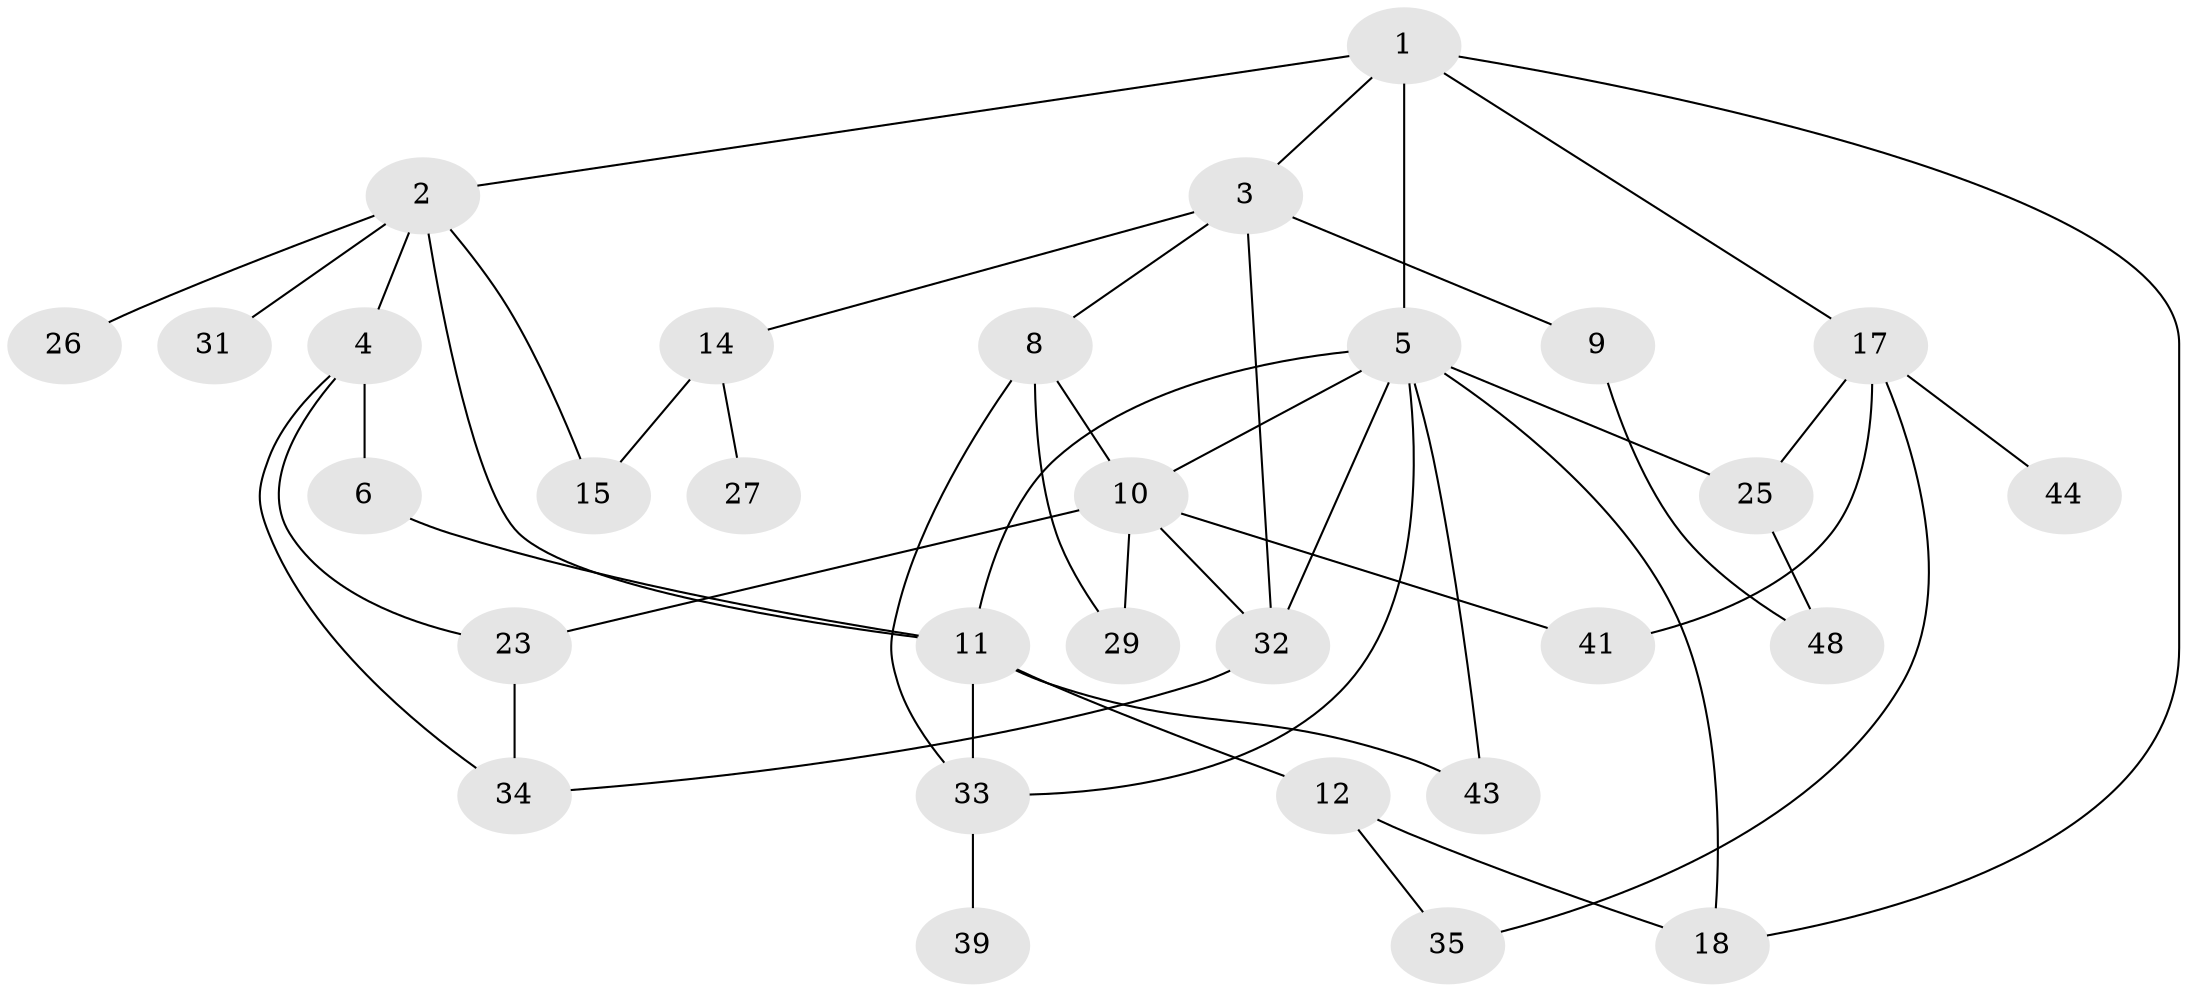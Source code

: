 // original degree distribution, {6: 0.0784313725490196, 5: 0.0392156862745098, 4: 0.11764705882352941, 2: 0.37254901960784315, 3: 0.2549019607843137, 1: 0.13725490196078433}
// Generated by graph-tools (version 1.1) at 2025/16/03/04/25 18:16:52]
// undirected, 30 vertices, 48 edges
graph export_dot {
graph [start="1"]
  node [color=gray90,style=filled];
  1;
  2 [super="+24"];
  3;
  4;
  5 [super="+7+16"];
  6 [super="+37"];
  8 [super="+13"];
  9;
  10 [super="+30"];
  11 [super="+28+46+51"];
  12;
  14 [super="+21+22"];
  15 [super="+45"];
  17 [super="+40+20"];
  18 [super="+19"];
  23 [super="+36"];
  25;
  26;
  27;
  29;
  31;
  32 [super="+38+47"];
  33;
  34 [super="+49"];
  35;
  39;
  41;
  43;
  44;
  48;
  1 -- 2;
  1 -- 3;
  1 -- 5 [weight=2];
  1 -- 17;
  1 -- 18;
  2 -- 4;
  2 -- 15;
  2 -- 26;
  2 -- 11;
  2 -- 31;
  3 -- 8;
  3 -- 9;
  3 -- 14;
  3 -- 32;
  4 -- 6;
  4 -- 23;
  4 -- 34;
  5 -- 11;
  5 -- 43;
  5 -- 32;
  5 -- 33;
  5 -- 10;
  5 -- 25;
  5 -- 18;
  6 -- 11;
  8 -- 29;
  8 -- 33;
  8 -- 10;
  9 -- 48;
  10 -- 32;
  10 -- 41;
  10 -- 29;
  10 -- 23;
  11 -- 12;
  11 -- 43;
  11 -- 33;
  12 -- 35;
  12 -- 18;
  14 -- 15 [weight=2];
  14 -- 27;
  17 -- 25;
  17 -- 44;
  17 -- 35;
  17 -- 41;
  23 -- 34;
  25 -- 48;
  32 -- 34;
  33 -- 39;
}
